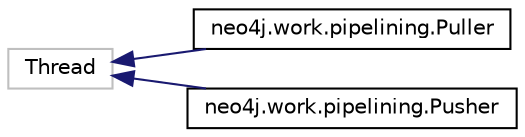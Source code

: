 digraph "Graphical Class Hierarchy"
{
 // LATEX_PDF_SIZE
  edge [fontname="Helvetica",fontsize="10",labelfontname="Helvetica",labelfontsize="10"];
  node [fontname="Helvetica",fontsize="10",shape=record];
  rankdir="LR";
  Node3953 [label="Thread",height=0.2,width=0.4,color="grey75", fillcolor="white", style="filled",tooltip=" "];
  Node3953 -> Node0 [dir="back",color="midnightblue",fontsize="10",style="solid",fontname="Helvetica"];
  Node0 [label="neo4j.work.pipelining.Puller",height=0.2,width=0.4,color="black", fillcolor="white", style="filled",URL="$d4/d4e/classneo4j_1_1work_1_1pipelining_1_1_puller.html",tooltip=" "];
  Node3953 -> Node3955 [dir="back",color="midnightblue",fontsize="10",style="solid",fontname="Helvetica"];
  Node3955 [label="neo4j.work.pipelining.Pusher",height=0.2,width=0.4,color="black", fillcolor="white", style="filled",URL="$d2/dff/classneo4j_1_1work_1_1pipelining_1_1_pusher.html",tooltip=" "];
}
